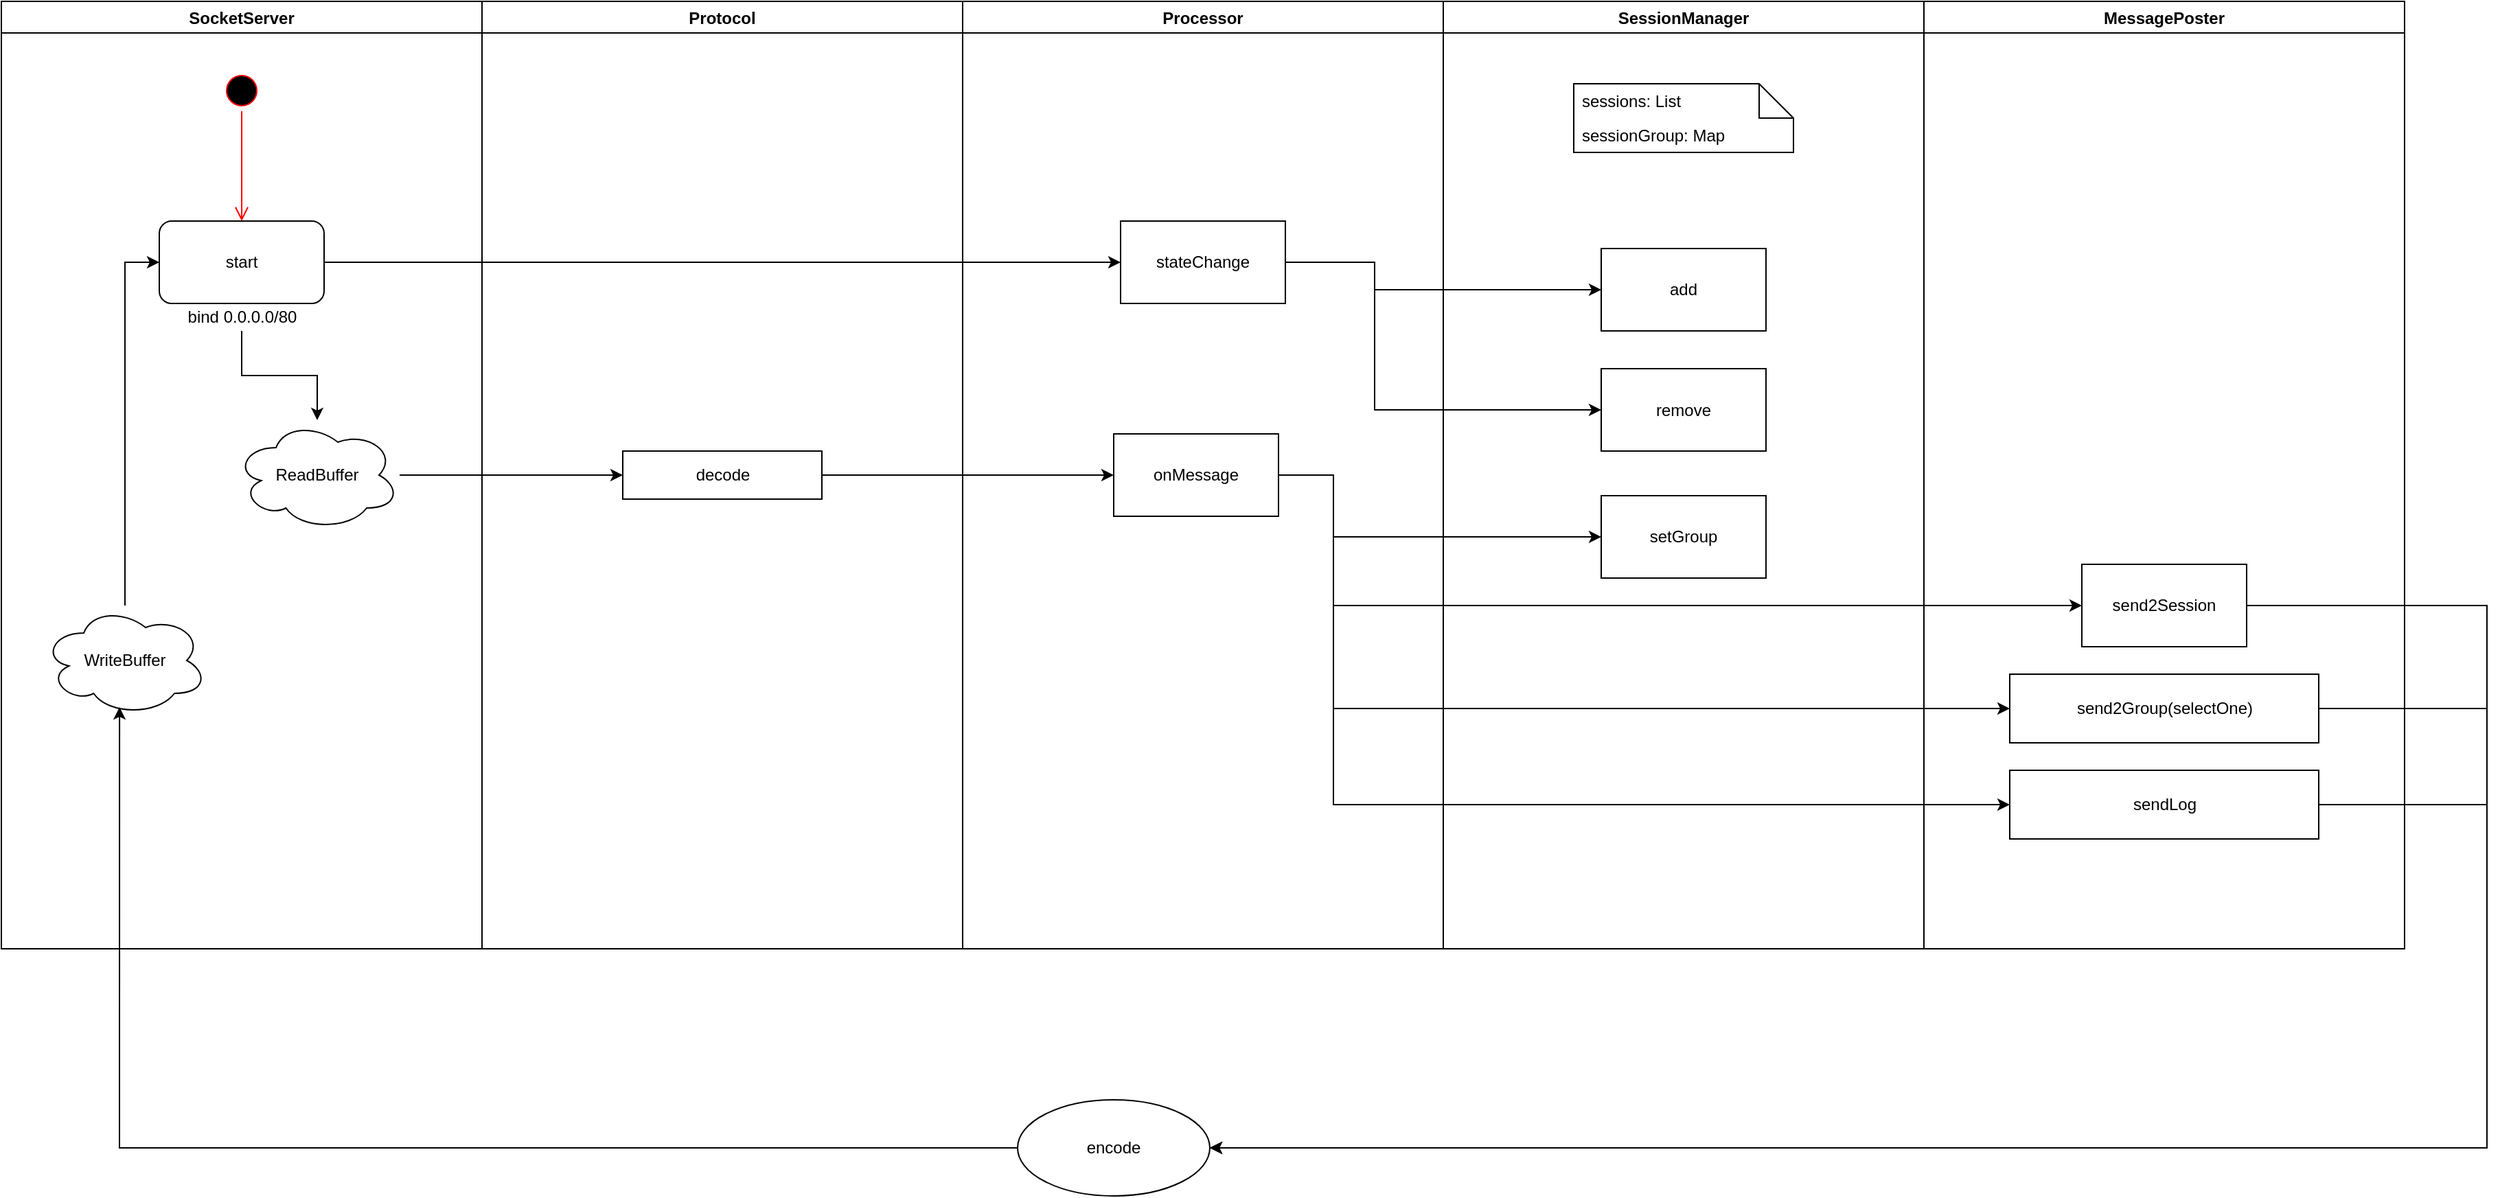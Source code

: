 <mxfile version="13.10.3" type="github">
  <diagram id="5MWvmSyc9J_21eMogPjN" name="第 1 页">
    <mxGraphModel dx="2459" dy="1332" grid="1" gridSize="10" guides="1" tooltips="1" connect="1" arrows="1" fold="1" page="1" pageScale="1" pageWidth="2339" pageHeight="3300" math="0" shadow="0">
      <root>
        <mxCell id="0" />
        <mxCell id="1" parent="0" />
        <mxCell id="7bZJuVO5FonDqBn3499Z-2" value="SocketServer" style="swimlane;startSize=23;" vertex="1" parent="1">
          <mxGeometry x="170" y="580" width="350" height="690" as="geometry" />
        </mxCell>
        <mxCell id="7bZJuVO5FonDqBn3499Z-10" value="start" style="rounded=1;whiteSpace=wrap;html=1;" vertex="1" parent="7bZJuVO5FonDqBn3499Z-2">
          <mxGeometry x="115" y="160" width="120" height="60" as="geometry" />
        </mxCell>
        <mxCell id="7bZJuVO5FonDqBn3499Z-7" value="" style="ellipse;html=1;shape=startState;fillColor=#000000;strokeColor=#ff0000;" vertex="1" parent="7bZJuVO5FonDqBn3499Z-2">
          <mxGeometry x="160" y="50" width="30" height="30" as="geometry" />
        </mxCell>
        <mxCell id="7bZJuVO5FonDqBn3499Z-8" value="" style="edgeStyle=orthogonalEdgeStyle;html=1;verticalAlign=bottom;endArrow=open;endSize=8;strokeColor=#ff0000;" edge="1" source="7bZJuVO5FonDqBn3499Z-7" parent="7bZJuVO5FonDqBn3499Z-2">
          <mxGeometry relative="1" as="geometry">
            <mxPoint x="175" y="160" as="targetPoint" />
          </mxGeometry>
        </mxCell>
        <mxCell id="7bZJuVO5FonDqBn3499Z-9" value="bind 0.0.0.0/80" style="text;html=1;align=center;verticalAlign=middle;resizable=0;points=[];autosize=1;" vertex="1" parent="7bZJuVO5FonDqBn3499Z-2">
          <mxGeometry x="130" y="220" width="90" height="20" as="geometry" />
        </mxCell>
        <mxCell id="7bZJuVO5FonDqBn3499Z-13" value="ReadBuffer" style="ellipse;shape=cloud;whiteSpace=wrap;html=1;" vertex="1" parent="7bZJuVO5FonDqBn3499Z-2">
          <mxGeometry x="170" y="305" width="120" height="80" as="geometry" />
        </mxCell>
        <mxCell id="7bZJuVO5FonDqBn3499Z-11" style="edgeStyle=orthogonalEdgeStyle;rounded=0;orthogonalLoop=1;jettySize=auto;html=1;" edge="1" parent="7bZJuVO5FonDqBn3499Z-2" source="7bZJuVO5FonDqBn3499Z-9" target="7bZJuVO5FonDqBn3499Z-13">
          <mxGeometry relative="1" as="geometry">
            <mxPoint x="175" y="310" as="targetPoint" />
          </mxGeometry>
        </mxCell>
        <mxCell id="7bZJuVO5FonDqBn3499Z-17" style="edgeStyle=orthogonalEdgeStyle;rounded=0;orthogonalLoop=1;jettySize=auto;html=1;entryX=0;entryY=0.5;entryDx=0;entryDy=0;" edge="1" parent="7bZJuVO5FonDqBn3499Z-2" source="7bZJuVO5FonDqBn3499Z-14" target="7bZJuVO5FonDqBn3499Z-10">
          <mxGeometry relative="1" as="geometry" />
        </mxCell>
        <mxCell id="7bZJuVO5FonDqBn3499Z-14" value="WriteBuffer" style="ellipse;shape=cloud;whiteSpace=wrap;html=1;" vertex="1" parent="7bZJuVO5FonDqBn3499Z-2">
          <mxGeometry x="30" y="440" width="120" height="80" as="geometry" />
        </mxCell>
        <mxCell id="7bZJuVO5FonDqBn3499Z-3" value="Protocol" style="swimlane;startSize=23;" vertex="1" parent="1">
          <mxGeometry x="520" y="580" width="350" height="690" as="geometry" />
        </mxCell>
        <mxCell id="7bZJuVO5FonDqBn3499Z-12" value="decode" style="rounded=0;whiteSpace=wrap;html=1;" vertex="1" parent="7bZJuVO5FonDqBn3499Z-3">
          <mxGeometry x="102.5" y="327.5" width="145" height="35" as="geometry" />
        </mxCell>
        <mxCell id="7bZJuVO5FonDqBn3499Z-4" value="Processor" style="swimlane;startSize=23;" vertex="1" parent="1">
          <mxGeometry x="870" y="580" width="350" height="690" as="geometry" />
        </mxCell>
        <mxCell id="7bZJuVO5FonDqBn3499Z-19" value="onMessage" style="whiteSpace=wrap;html=1;rounded=0;" vertex="1" parent="7bZJuVO5FonDqBn3499Z-4">
          <mxGeometry x="110" y="315" width="120" height="60" as="geometry" />
        </mxCell>
        <mxCell id="7bZJuVO5FonDqBn3499Z-53" value="stateChange" style="whiteSpace=wrap;html=1;rounded=0;" vertex="1" parent="7bZJuVO5FonDqBn3499Z-4">
          <mxGeometry x="115" y="160" width="120" height="60" as="geometry" />
        </mxCell>
        <mxCell id="7bZJuVO5FonDqBn3499Z-5" value="SessionManager" style="swimlane;startSize=23;" vertex="1" parent="1">
          <mxGeometry x="1220" y="580" width="350" height="690" as="geometry" />
        </mxCell>
        <mxCell id="7bZJuVO5FonDqBn3499Z-21" value="add" style="whiteSpace=wrap;html=1;rounded=0;" vertex="1" parent="7bZJuVO5FonDqBn3499Z-5">
          <mxGeometry x="115" y="180" width="120" height="60" as="geometry" />
        </mxCell>
        <mxCell id="7bZJuVO5FonDqBn3499Z-22" value="remove" style="whiteSpace=wrap;html=1;rounded=0;" vertex="1" parent="7bZJuVO5FonDqBn3499Z-5">
          <mxGeometry x="115" y="267.5" width="120" height="60" as="geometry" />
        </mxCell>
        <mxCell id="7bZJuVO5FonDqBn3499Z-23" value="setGroup" style="whiteSpace=wrap;html=1;rounded=0;" vertex="1" parent="7bZJuVO5FonDqBn3499Z-5">
          <mxGeometry x="115" y="360" width="120" height="60" as="geometry" />
        </mxCell>
        <mxCell id="7bZJuVO5FonDqBn3499Z-27" value="" style="shape=note2;size=25;childLayout=stackLayout;horizontalStack=0;resizeParent=1;resizeParentMax=0;resizeLast=0;collapsible=0;marginBottom=0;html=1;container=1;" vertex="1" parent="7bZJuVO5FonDqBn3499Z-5">
          <mxGeometry x="95" y="60" width="160" height="50" as="geometry" />
        </mxCell>
        <mxCell id="7bZJuVO5FonDqBn3499Z-28" value="sessions: List" style="text;html=1;strokeColor=none;fillColor=none;align=left;verticalAlign=middle;spacingLeft=4;spacingRight=4;overflow=hidden;rotatable=0;points=[[0,0.5],[1,0.5]];portConstraint=eastwest;" vertex="1" parent="7bZJuVO5FonDqBn3499Z-27">
          <mxGeometry width="160" height="25" as="geometry" />
        </mxCell>
        <mxCell id="7bZJuVO5FonDqBn3499Z-29" value="sessionGroup: Map" style="text;html=1;strokeColor=none;fillColor=none;align=left;verticalAlign=middle;spacingLeft=4;spacingRight=4;overflow=hidden;rotatable=0;points=[[0,0.5],[1,0.5]];portConstraint=eastwest;" vertex="1" parent="7bZJuVO5FonDqBn3499Z-27">
          <mxGeometry y="25" width="160" height="25" as="geometry" />
        </mxCell>
        <mxCell id="7bZJuVO5FonDqBn3499Z-6" value="MessagePoster" style="swimlane;startSize=23;" vertex="1" parent="1">
          <mxGeometry x="1570" y="580" width="350" height="690" as="geometry" />
        </mxCell>
        <mxCell id="7bZJuVO5FonDqBn3499Z-35" value="send2Session" style="whiteSpace=wrap;html=1;rounded=0;" vertex="1" parent="7bZJuVO5FonDqBn3499Z-6">
          <mxGeometry x="115" y="410" width="120" height="60" as="geometry" />
        </mxCell>
        <mxCell id="7bZJuVO5FonDqBn3499Z-36" value="send2Group(selectOne)" style="whiteSpace=wrap;html=1;rounded=0;" vertex="1" parent="7bZJuVO5FonDqBn3499Z-6">
          <mxGeometry x="62.5" y="490" width="225" height="50" as="geometry" />
        </mxCell>
        <mxCell id="7bZJuVO5FonDqBn3499Z-40" value="sendLog" style="whiteSpace=wrap;html=1;rounded=0;" vertex="1" parent="7bZJuVO5FonDqBn3499Z-6">
          <mxGeometry x="62.5" y="560" width="225" height="50" as="geometry" />
        </mxCell>
        <mxCell id="7bZJuVO5FonDqBn3499Z-18" style="edgeStyle=orthogonalEdgeStyle;rounded=0;orthogonalLoop=1;jettySize=auto;html=1;" edge="1" parent="1" source="7bZJuVO5FonDqBn3499Z-13" target="7bZJuVO5FonDqBn3499Z-12">
          <mxGeometry relative="1" as="geometry" />
        </mxCell>
        <mxCell id="7bZJuVO5FonDqBn3499Z-34" style="edgeStyle=orthogonalEdgeStyle;rounded=0;orthogonalLoop=1;jettySize=auto;html=1;entryX=0;entryY=0.5;entryDx=0;entryDy=0;" edge="1" parent="1" source="7bZJuVO5FonDqBn3499Z-19" target="7bZJuVO5FonDqBn3499Z-23">
          <mxGeometry relative="1" as="geometry">
            <Array as="points">
              <mxPoint x="1140" y="925" />
              <mxPoint x="1140" y="970" />
            </Array>
          </mxGeometry>
        </mxCell>
        <mxCell id="7bZJuVO5FonDqBn3499Z-37" style="edgeStyle=orthogonalEdgeStyle;rounded=0;orthogonalLoop=1;jettySize=auto;html=1;" edge="1" parent="1" source="7bZJuVO5FonDqBn3499Z-12" target="7bZJuVO5FonDqBn3499Z-19">
          <mxGeometry relative="1" as="geometry" />
        </mxCell>
        <mxCell id="7bZJuVO5FonDqBn3499Z-38" style="edgeStyle=orthogonalEdgeStyle;rounded=0;orthogonalLoop=1;jettySize=auto;html=1;entryX=0;entryY=0.5;entryDx=0;entryDy=0;" edge="1" parent="1" source="7bZJuVO5FonDqBn3499Z-19" target="7bZJuVO5FonDqBn3499Z-36">
          <mxGeometry relative="1" as="geometry">
            <Array as="points">
              <mxPoint x="1140" y="925" />
              <mxPoint x="1140" y="1095" />
            </Array>
          </mxGeometry>
        </mxCell>
        <mxCell id="7bZJuVO5FonDqBn3499Z-39" style="edgeStyle=orthogonalEdgeStyle;rounded=0;orthogonalLoop=1;jettySize=auto;html=1;entryX=0;entryY=0.5;entryDx=0;entryDy=0;" edge="1" parent="1" source="7bZJuVO5FonDqBn3499Z-19" target="7bZJuVO5FonDqBn3499Z-35">
          <mxGeometry relative="1" as="geometry">
            <Array as="points">
              <mxPoint x="1140" y="925" />
              <mxPoint x="1140" y="1020" />
            </Array>
          </mxGeometry>
        </mxCell>
        <mxCell id="7bZJuVO5FonDqBn3499Z-41" style="edgeStyle=orthogonalEdgeStyle;rounded=0;orthogonalLoop=1;jettySize=auto;html=1;entryX=0;entryY=0.5;entryDx=0;entryDy=0;" edge="1" parent="1" source="7bZJuVO5FonDqBn3499Z-19" target="7bZJuVO5FonDqBn3499Z-40">
          <mxGeometry relative="1" as="geometry">
            <Array as="points">
              <mxPoint x="1140" y="925" />
              <mxPoint x="1140" y="1165" />
            </Array>
          </mxGeometry>
        </mxCell>
        <mxCell id="7bZJuVO5FonDqBn3499Z-44" style="edgeStyle=orthogonalEdgeStyle;rounded=0;orthogonalLoop=1;jettySize=auto;html=1;entryX=0.467;entryY=0.925;entryDx=0;entryDy=0;entryPerimeter=0;" edge="1" parent="1" source="7bZJuVO5FonDqBn3499Z-43" target="7bZJuVO5FonDqBn3499Z-14">
          <mxGeometry relative="1" as="geometry" />
        </mxCell>
        <mxCell id="7bZJuVO5FonDqBn3499Z-43" value="encode" style="ellipse;whiteSpace=wrap;html=1;" vertex="1" parent="1">
          <mxGeometry x="910" y="1380" width="140" height="70" as="geometry" />
        </mxCell>
        <mxCell id="7bZJuVO5FonDqBn3499Z-47" style="edgeStyle=orthogonalEdgeStyle;rounded=0;orthogonalLoop=1;jettySize=auto;html=1;entryX=1;entryY=0.5;entryDx=0;entryDy=0;" edge="1" parent="1" source="7bZJuVO5FonDqBn3499Z-35" target="7bZJuVO5FonDqBn3499Z-43">
          <mxGeometry relative="1" as="geometry">
            <Array as="points">
              <mxPoint x="1980" y="1020" />
              <mxPoint x="1980" y="1415" />
            </Array>
          </mxGeometry>
        </mxCell>
        <mxCell id="7bZJuVO5FonDqBn3499Z-48" style="edgeStyle=orthogonalEdgeStyle;rounded=0;orthogonalLoop=1;jettySize=auto;html=1;" edge="1" parent="1" source="7bZJuVO5FonDqBn3499Z-36" target="7bZJuVO5FonDqBn3499Z-43">
          <mxGeometry relative="1" as="geometry">
            <Array as="points">
              <mxPoint x="1980" y="1095" />
              <mxPoint x="1980" y="1415" />
            </Array>
          </mxGeometry>
        </mxCell>
        <mxCell id="7bZJuVO5FonDqBn3499Z-49" style="edgeStyle=orthogonalEdgeStyle;rounded=0;orthogonalLoop=1;jettySize=auto;html=1;" edge="1" parent="1" source="7bZJuVO5FonDqBn3499Z-40" target="7bZJuVO5FonDqBn3499Z-43">
          <mxGeometry relative="1" as="geometry">
            <Array as="points">
              <mxPoint x="1980" y="1165" />
              <mxPoint x="1980" y="1415" />
            </Array>
          </mxGeometry>
        </mxCell>
        <mxCell id="7bZJuVO5FonDqBn3499Z-52" style="edgeStyle=orthogonalEdgeStyle;rounded=0;orthogonalLoop=1;jettySize=auto;html=1;" edge="1" parent="1" source="7bZJuVO5FonDqBn3499Z-10" target="7bZJuVO5FonDqBn3499Z-53">
          <mxGeometry relative="1" as="geometry">
            <mxPoint x="970" y="770" as="targetPoint" />
          </mxGeometry>
        </mxCell>
        <mxCell id="7bZJuVO5FonDqBn3499Z-54" style="edgeStyle=orthogonalEdgeStyle;rounded=0;orthogonalLoop=1;jettySize=auto;html=1;" edge="1" parent="1" source="7bZJuVO5FonDqBn3499Z-53" target="7bZJuVO5FonDqBn3499Z-21">
          <mxGeometry relative="1" as="geometry">
            <Array as="points">
              <mxPoint x="1170" y="770" />
              <mxPoint x="1170" y="790" />
            </Array>
          </mxGeometry>
        </mxCell>
        <mxCell id="7bZJuVO5FonDqBn3499Z-55" style="edgeStyle=orthogonalEdgeStyle;rounded=0;orthogonalLoop=1;jettySize=auto;html=1;entryX=0;entryY=0.5;entryDx=0;entryDy=0;" edge="1" parent="1" source="7bZJuVO5FonDqBn3499Z-53" target="7bZJuVO5FonDqBn3499Z-22">
          <mxGeometry relative="1" as="geometry">
            <Array as="points">
              <mxPoint x="1170" y="770" />
              <mxPoint x="1170" y="878" />
            </Array>
          </mxGeometry>
        </mxCell>
      </root>
    </mxGraphModel>
  </diagram>
</mxfile>
